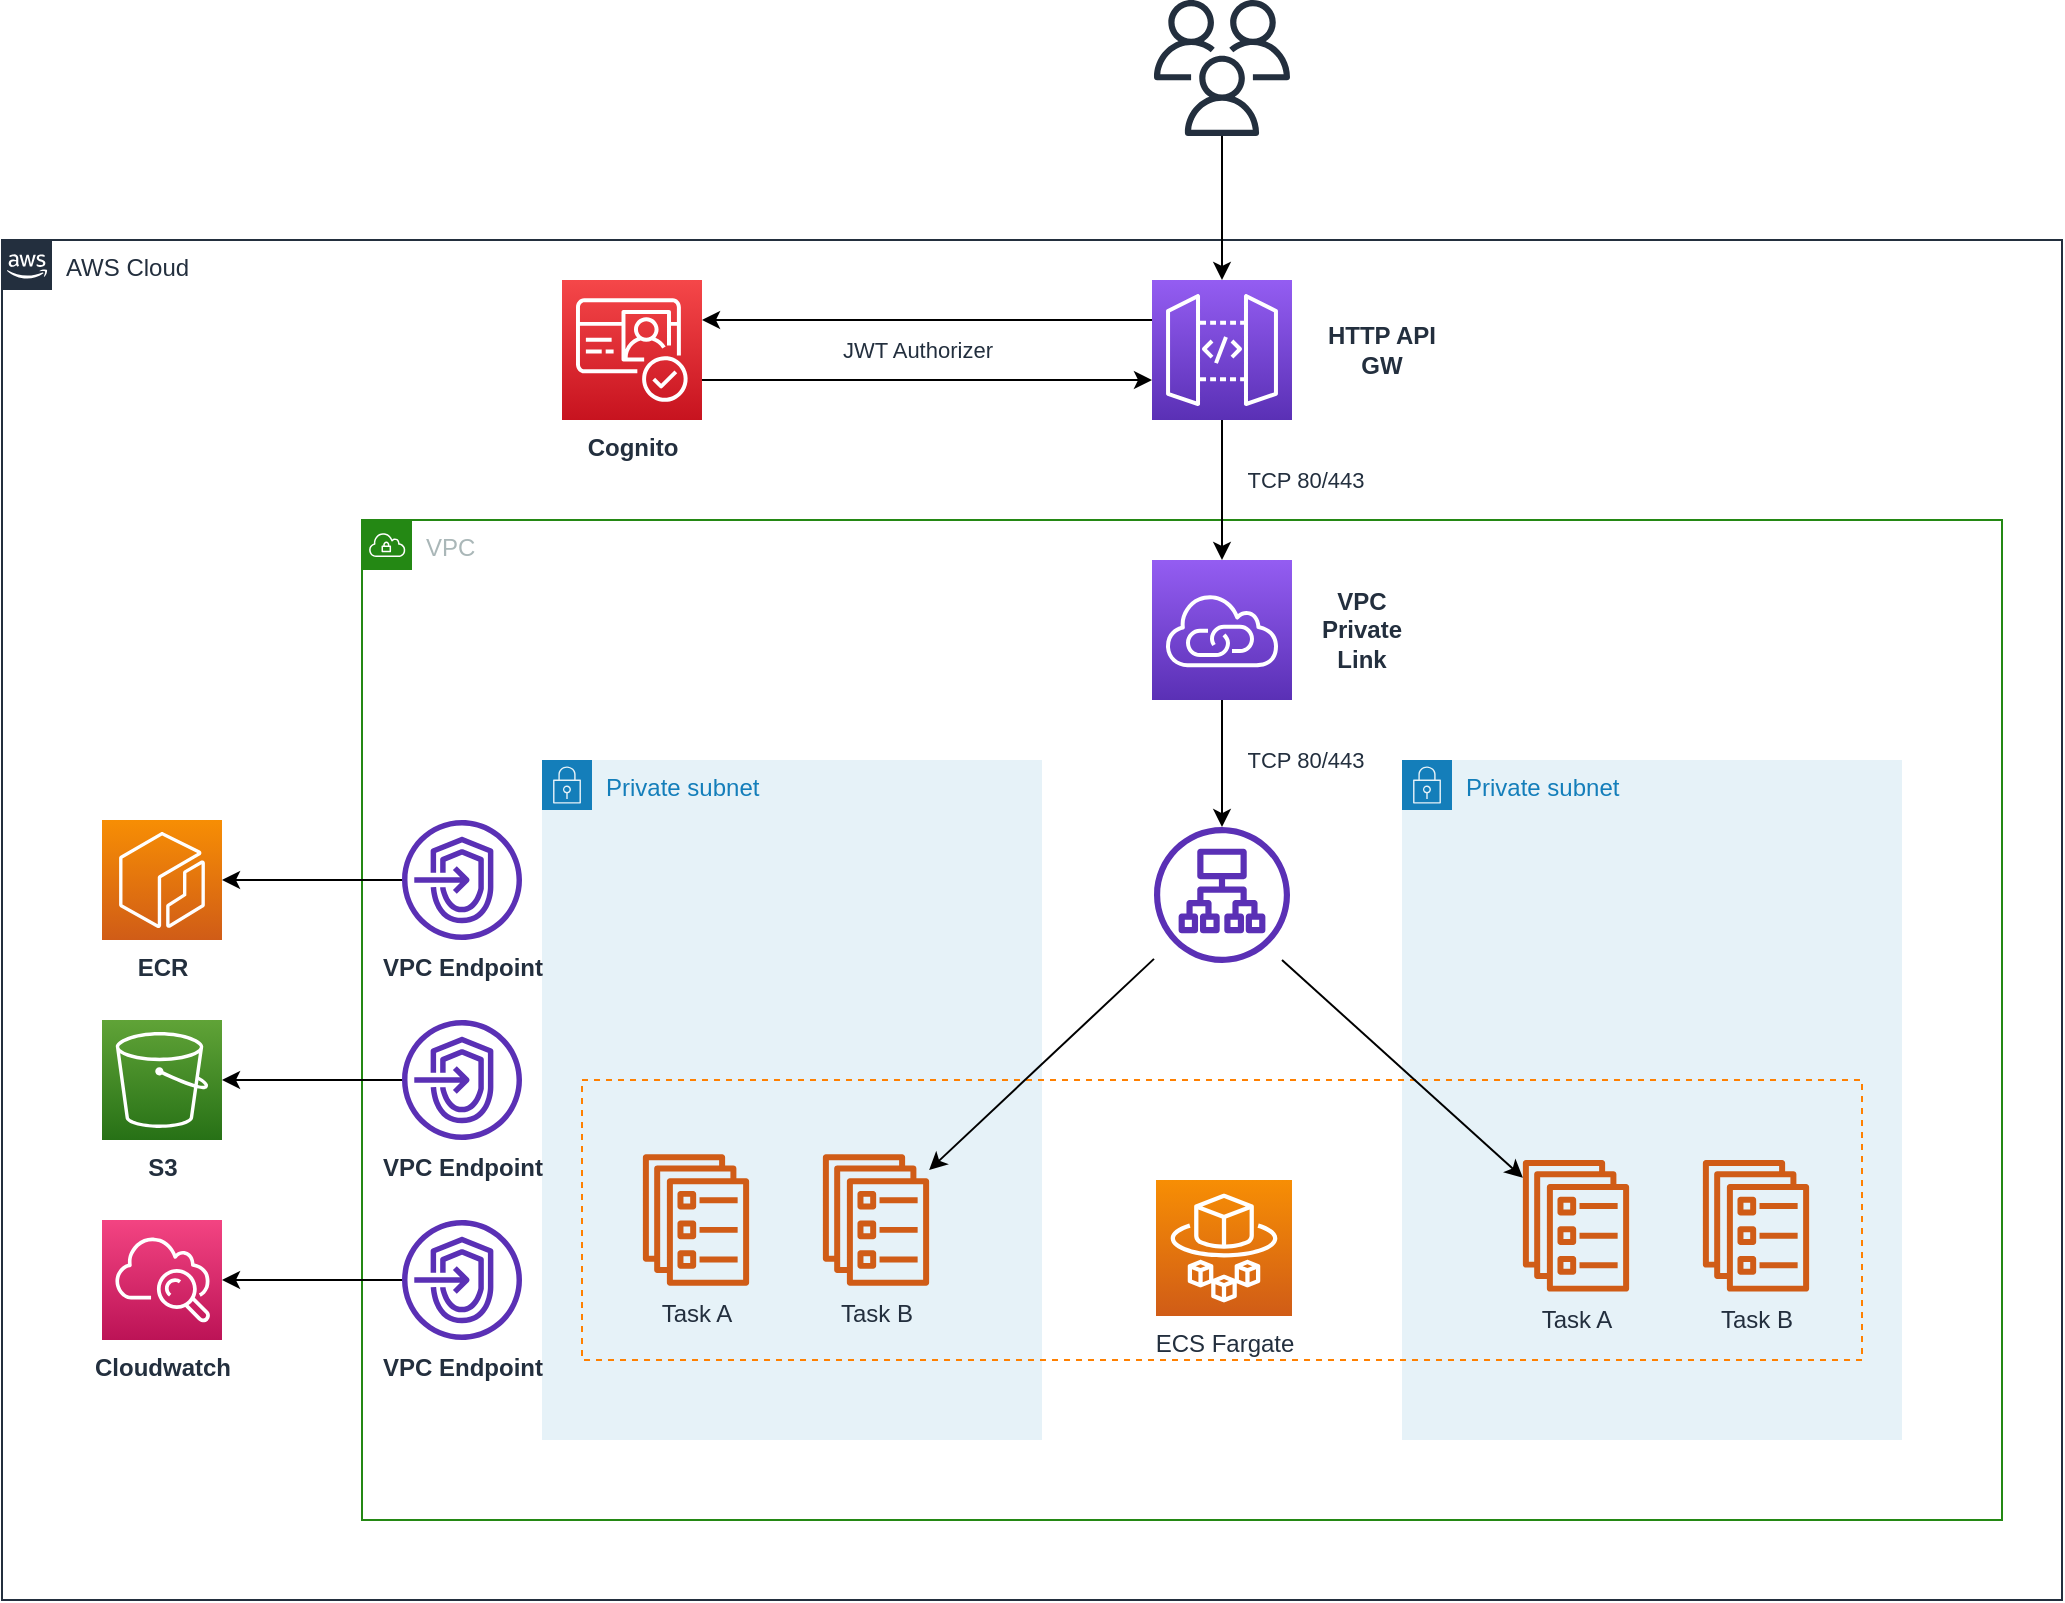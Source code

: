 <mxfile version="13.7.5" type="device" pages="2"><diagram id="Ht1M8jgEwFfnCIfOTk4-" name="Page-1"><mxGraphModel dx="1624" dy="899" grid="1" gridSize="10" guides="1" tooltips="1" connect="1" arrows="1" fold="1" page="1" pageScale="1" pageWidth="1169" pageHeight="827" math="0" shadow="0"><root><mxCell id="0"/><mxCell id="1" parent="0"/><mxCell id="m5JuBLkl7nqpsUC_NQcr-8" value="Private subnet" style="points=[[0,0],[0.25,0],[0.5,0],[0.75,0],[1,0],[1,0.25],[1,0.5],[1,0.75],[1,1],[0.75,1],[0.5,1],[0.25,1],[0,1],[0,0.75],[0,0.5],[0,0.25]];outlineConnect=0;gradientColor=none;html=1;whiteSpace=wrap;fontSize=12;fontStyle=0;shape=mxgraph.aws4.group;grIcon=mxgraph.aws4.group_security_group;grStroke=0;strokeColor=#147EBA;fillColor=#E6F2F8;verticalAlign=top;align=left;spacingLeft=30;fontColor=#147EBA;dashed=0;" vertex="1" parent="1"><mxGeometry x="780" y="380" width="250" height="340" as="geometry"/></mxCell><mxCell id="m5JuBLkl7nqpsUC_NQcr-6" value="Private subnet" style="points=[[0,0],[0.25,0],[0.5,0],[0.75,0],[1,0],[1,0.25],[1,0.5],[1,0.75],[1,1],[0.75,1],[0.5,1],[0.25,1],[0,1],[0,0.75],[0,0.5],[0,0.25]];outlineConnect=0;gradientColor=none;html=1;whiteSpace=wrap;fontSize=12;fontStyle=0;shape=mxgraph.aws4.group;grIcon=mxgraph.aws4.group_security_group;grStroke=0;strokeColor=#147EBA;fillColor=#E6F2F8;verticalAlign=top;align=left;spacingLeft=30;fontColor=#147EBA;dashed=0;" vertex="1" parent="1"><mxGeometry x="350" y="380" width="250" height="340" as="geometry"/></mxCell><mxCell id="i1J4xWwKUnVukYxtfX95-1" value="" style="rounded=0;whiteSpace=wrap;html=1;labelBackgroundColor=none;fillColor=none;dashed=1;strokeColor=#FF8000;" vertex="1" parent="1"><mxGeometry x="370" y="540" width="640" height="140" as="geometry"/></mxCell><mxCell id="UEzPUAAOIrF-is8g5C7q-74" value="AWS Cloud" style="points=[[0,0],[0.25,0],[0.5,0],[0.75,0],[1,0],[1,0.25],[1,0.5],[1,0.75],[1,1],[0.75,1],[0.5,1],[0.25,1],[0,1],[0,0.75],[0,0.5],[0,0.25]];outlineConnect=0;gradientColor=none;html=1;whiteSpace=wrap;fontSize=12;fontStyle=0;shape=mxgraph.aws4.group;grIcon=mxgraph.aws4.group_aws_cloud_alt;strokeColor=#232F3E;fillColor=none;verticalAlign=top;align=left;spacingLeft=30;fontColor=#232F3E;dashed=0;labelBackgroundColor=#ffffff;" parent="1" vertex="1"><mxGeometry x="80" y="120" width="1030" height="680" as="geometry"/></mxCell><mxCell id="m5JuBLkl7nqpsUC_NQcr-1" value="VPC" style="points=[[0,0],[0.25,0],[0.5,0],[0.75,0],[1,0],[1,0.25],[1,0.5],[1,0.75],[1,1],[0.75,1],[0.5,1],[0.25,1],[0,1],[0,0.75],[0,0.5],[0,0.25]];outlineConnect=0;gradientColor=none;html=1;whiteSpace=wrap;fontSize=12;fontStyle=0;shape=mxgraph.aws4.group;grIcon=mxgraph.aws4.group_vpc;strokeColor=#248814;fillColor=none;verticalAlign=top;align=left;spacingLeft=30;fontColor=#AAB7B8;dashed=0;" vertex="1" parent="1"><mxGeometry x="260" y="260" width="820" height="500" as="geometry"/></mxCell><mxCell id="i1J4xWwKUnVukYxtfX95-23" style="edgeStyle=orthogonalEdgeStyle;rounded=0;orthogonalLoop=1;jettySize=auto;html=1;fontColor=#232F3E;" edge="1" parent="1" source="m5JuBLkl7nqpsUC_NQcr-3" target="m5JuBLkl7nqpsUC_NQcr-4"><mxGeometry relative="1" as="geometry"><Array as="points"><mxPoint x="570" y="190"/><mxPoint x="570" y="190"/></Array></mxGeometry></mxCell><mxCell id="m5JuBLkl7nqpsUC_NQcr-3" value="&lt;b&gt;Cognito&lt;/b&gt;" style="outlineConnect=0;fontColor=#232F3E;gradientColor=#F54749;gradientDirection=north;fillColor=#C7131F;strokeColor=#ffffff;dashed=0;verticalLabelPosition=bottom;verticalAlign=top;align=center;html=1;fontSize=12;fontStyle=0;aspect=fixed;shape=mxgraph.aws4.resourceIcon;resIcon=mxgraph.aws4.cognito;" vertex="1" parent="1"><mxGeometry x="360" y="140" width="70" height="70" as="geometry"/></mxCell><mxCell id="i1J4xWwKUnVukYxtfX95-22" style="edgeStyle=orthogonalEdgeStyle;rounded=0;orthogonalLoop=1;jettySize=auto;html=1;fontColor=#232F3E;" edge="1" parent="1" source="m5JuBLkl7nqpsUC_NQcr-4" target="m5JuBLkl7nqpsUC_NQcr-3"><mxGeometry relative="1" as="geometry"><Array as="points"><mxPoint x="520" y="160"/><mxPoint x="520" y="160"/></Array></mxGeometry></mxCell><mxCell id="i1J4xWwKUnVukYxtfX95-28" style="edgeStyle=orthogonalEdgeStyle;rounded=0;orthogonalLoop=1;jettySize=auto;html=1;fontColor=#232F3E;" edge="1" parent="1" source="m5JuBLkl7nqpsUC_NQcr-4" target="m5JuBLkl7nqpsUC_NQcr-5"><mxGeometry relative="1" as="geometry"/></mxCell><mxCell id="m5JuBLkl7nqpsUC_NQcr-4" value="" style="outlineConnect=0;fontColor=#232F3E;gradientColor=#945DF2;gradientDirection=north;fillColor=#5A30B5;strokeColor=#ffffff;dashed=0;verticalLabelPosition=bottom;verticalAlign=top;align=center;html=1;fontSize=12;fontStyle=0;aspect=fixed;shape=mxgraph.aws4.resourceIcon;resIcon=mxgraph.aws4.api_gateway;" vertex="1" parent="1"><mxGeometry x="655" y="140" width="70" height="70" as="geometry"/></mxCell><mxCell id="i1J4xWwKUnVukYxtfX95-29" style="edgeStyle=orthogonalEdgeStyle;rounded=0;orthogonalLoop=1;jettySize=auto;html=1;fontColor=#232F3E;" edge="1" parent="1" source="m5JuBLkl7nqpsUC_NQcr-5" target="m5JuBLkl7nqpsUC_NQcr-9"><mxGeometry relative="1" as="geometry"/></mxCell><mxCell id="m5JuBLkl7nqpsUC_NQcr-5" value="" style="outlineConnect=0;fontColor=#232F3E;gradientColor=#945DF2;gradientDirection=north;fillColor=#5A30B5;strokeColor=#ffffff;dashed=0;verticalLabelPosition=bottom;verticalAlign=top;align=center;html=1;fontSize=12;fontStyle=0;aspect=fixed;shape=mxgraph.aws4.resourceIcon;resIcon=mxgraph.aws4.vpc_privatelink;" vertex="1" parent="1"><mxGeometry x="655" y="280" width="70" height="70" as="geometry"/></mxCell><mxCell id="m5JuBLkl7nqpsUC_NQcr-9" value="" style="outlineConnect=0;fontColor=#232F3E;gradientColor=none;fillColor=#5A30B5;strokeColor=none;dashed=0;verticalLabelPosition=bottom;verticalAlign=top;align=center;html=1;fontSize=12;fontStyle=0;aspect=fixed;pointerEvents=1;shape=mxgraph.aws4.application_load_balancer;" vertex="1" parent="1"><mxGeometry x="656" y="413.5" width="68" height="68" as="geometry"/></mxCell><mxCell id="m5JuBLkl7nqpsUC_NQcr-10" value="Task B" style="outlineConnect=0;fontColor=#232F3E;gradientColor=none;fillColor=#D05C17;strokeColor=none;dashed=0;verticalLabelPosition=bottom;verticalAlign=top;align=center;html=1;fontSize=12;fontStyle=0;aspect=fixed;pointerEvents=1;shape=mxgraph.aws4.ecs_service;" vertex="1" parent="1"><mxGeometry x="490" y="577.09" width="54" height="65.81" as="geometry"/></mxCell><mxCell id="m5JuBLkl7nqpsUC_NQcr-11" value="Task A" style="outlineConnect=0;fontColor=#232F3E;gradientColor=none;fillColor=#D05C17;strokeColor=none;dashed=0;verticalLabelPosition=bottom;verticalAlign=top;align=center;html=1;fontSize=12;fontStyle=0;aspect=fixed;pointerEvents=1;shape=mxgraph.aws4.ecs_service;" vertex="1" parent="1"><mxGeometry x="400" y="577.09" width="54" height="65.81" as="geometry"/></mxCell><mxCell id="m5JuBLkl7nqpsUC_NQcr-12" value="Task A" style="outlineConnect=0;fontColor=#232F3E;gradientColor=none;fillColor=#D05C17;strokeColor=none;dashed=0;verticalLabelPosition=bottom;verticalAlign=top;align=center;html=1;fontSize=12;fontStyle=0;aspect=fixed;pointerEvents=1;shape=mxgraph.aws4.ecs_service;" vertex="1" parent="1"><mxGeometry x="840" y="580" width="54" height="65.81" as="geometry"/></mxCell><mxCell id="m5JuBLkl7nqpsUC_NQcr-13" value="Task B" style="outlineConnect=0;fontColor=#232F3E;gradientColor=none;fillColor=#D05C17;strokeColor=none;dashed=0;verticalLabelPosition=bottom;verticalAlign=top;align=center;html=1;fontSize=12;fontStyle=0;aspect=fixed;pointerEvents=1;shape=mxgraph.aws4.ecs_service;" vertex="1" parent="1"><mxGeometry x="930" y="580" width="54" height="65.81" as="geometry"/></mxCell><mxCell id="i1J4xWwKUnVukYxtfX95-2" value="ECS Fargate" style="outlineConnect=0;fontColor=#232F3E;gradientColor=#F78E04;gradientDirection=north;fillColor=#D05C17;strokeColor=#ffffff;dashed=0;verticalLabelPosition=bottom;verticalAlign=top;align=center;html=1;fontSize=12;fontStyle=0;aspect=fixed;shape=mxgraph.aws4.resourceIcon;resIcon=mxgraph.aws4.fargate;" vertex="1" parent="1"><mxGeometry x="657" y="590" width="68" height="68" as="geometry"/></mxCell><mxCell id="i1J4xWwKUnVukYxtfX95-5" value="&lt;b&gt;ECR&lt;/b&gt;" style="outlineConnect=0;fontColor=#232F3E;gradientColor=#F78E04;gradientDirection=north;fillColor=#D05C17;strokeColor=#ffffff;dashed=0;verticalLabelPosition=bottom;verticalAlign=top;align=center;html=1;fontSize=12;fontStyle=0;aspect=fixed;shape=mxgraph.aws4.resourceIcon;resIcon=mxgraph.aws4.ecr;" vertex="1" parent="1"><mxGeometry x="130" y="410" width="60" height="60" as="geometry"/></mxCell><mxCell id="i1J4xWwKUnVukYxtfX95-6" value="&lt;b&gt;S3&lt;/b&gt;" style="outlineConnect=0;fontColor=#232F3E;gradientColor=#60A337;gradientDirection=north;fillColor=#277116;strokeColor=#ffffff;dashed=0;verticalLabelPosition=bottom;verticalAlign=top;align=center;html=1;fontSize=12;fontStyle=0;aspect=fixed;shape=mxgraph.aws4.resourceIcon;resIcon=mxgraph.aws4.s3;" vertex="1" parent="1"><mxGeometry x="130" y="510" width="60" height="60" as="geometry"/></mxCell><mxCell id="i1J4xWwKUnVukYxtfX95-21" style="edgeStyle=orthogonalEdgeStyle;rounded=0;orthogonalLoop=1;jettySize=auto;html=1;fontColor=#232F3E;" edge="1" parent="1" source="i1J4xWwKUnVukYxtfX95-9" target="m5JuBLkl7nqpsUC_NQcr-4"><mxGeometry relative="1" as="geometry"/></mxCell><mxCell id="i1J4xWwKUnVukYxtfX95-9" value="" style="outlineConnect=0;fontColor=#232F3E;gradientColor=none;fillColor=#232F3E;strokeColor=none;dashed=0;verticalLabelPosition=bottom;verticalAlign=top;align=center;html=1;fontSize=12;fontStyle=0;aspect=fixed;pointerEvents=1;shape=mxgraph.aws4.users;" vertex="1" parent="1"><mxGeometry x="656" width="68" height="68" as="geometry"/></mxCell><mxCell id="i1J4xWwKUnVukYxtfX95-10" value="&lt;b&gt;Cloudwatch&lt;/b&gt;" style="outlineConnect=0;fontColor=#232F3E;gradientColor=#F34482;gradientDirection=north;fillColor=#BC1356;strokeColor=#ffffff;dashed=0;verticalLabelPosition=bottom;verticalAlign=top;align=center;html=1;fontSize=12;fontStyle=0;aspect=fixed;shape=mxgraph.aws4.resourceIcon;resIcon=mxgraph.aws4.cloudwatch;" vertex="1" parent="1"><mxGeometry x="130" y="610" width="60" height="60" as="geometry"/></mxCell><mxCell id="i1J4xWwKUnVukYxtfX95-15" style="edgeStyle=orthogonalEdgeStyle;rounded=0;orthogonalLoop=1;jettySize=auto;html=1;fontColor=#232F3E;" edge="1" parent="1" source="i1J4xWwKUnVukYxtfX95-14" target="i1J4xWwKUnVukYxtfX95-5"><mxGeometry relative="1" as="geometry"/></mxCell><mxCell id="i1J4xWwKUnVukYxtfX95-14" value="&lt;b&gt;VPC Endpoint&lt;/b&gt;" style="outlineConnect=0;fontColor=#232F3E;gradientColor=none;fillColor=#5A30B5;strokeColor=none;dashed=0;verticalLabelPosition=bottom;verticalAlign=top;align=center;html=1;fontSize=12;fontStyle=0;aspect=fixed;pointerEvents=1;shape=mxgraph.aws4.endpoints;" vertex="1" parent="1"><mxGeometry x="280" y="410" width="60" height="60" as="geometry"/></mxCell><mxCell id="i1J4xWwKUnVukYxtfX95-17" style="edgeStyle=orthogonalEdgeStyle;rounded=0;orthogonalLoop=1;jettySize=auto;html=1;fontColor=#232F3E;" edge="1" parent="1" source="i1J4xWwKUnVukYxtfX95-16" target="i1J4xWwKUnVukYxtfX95-10"><mxGeometry relative="1" as="geometry"/></mxCell><mxCell id="i1J4xWwKUnVukYxtfX95-16" value="&lt;b&gt;VPC Endpoint&lt;/b&gt;" style="outlineConnect=0;fontColor=#232F3E;gradientColor=none;fillColor=#5A30B5;strokeColor=none;dashed=0;verticalLabelPosition=bottom;verticalAlign=top;align=center;html=1;fontSize=12;fontStyle=0;aspect=fixed;pointerEvents=1;shape=mxgraph.aws4.endpoints;" vertex="1" parent="1"><mxGeometry x="280" y="610" width="60" height="60" as="geometry"/></mxCell><mxCell id="i1J4xWwKUnVukYxtfX95-19" style="edgeStyle=orthogonalEdgeStyle;rounded=0;orthogonalLoop=1;jettySize=auto;html=1;fontColor=#232F3E;" edge="1" parent="1" source="i1J4xWwKUnVukYxtfX95-18" target="i1J4xWwKUnVukYxtfX95-6"><mxGeometry relative="1" as="geometry"/></mxCell><mxCell id="i1J4xWwKUnVukYxtfX95-18" value="&lt;b&gt;VPC Endpoint&lt;/b&gt;" style="outlineConnect=0;fontColor=#232F3E;gradientColor=none;fillColor=#5A30B5;strokeColor=none;dashed=0;verticalLabelPosition=bottom;verticalAlign=top;align=center;html=1;fontSize=12;fontStyle=0;aspect=fixed;pointerEvents=1;shape=mxgraph.aws4.endpoints;" vertex="1" parent="1"><mxGeometry x="280" y="510" width="60" height="60" as="geometry"/></mxCell><mxCell id="i1J4xWwKUnVukYxtfX95-26" value="&lt;font style=&quot;font-size: 11px&quot;&gt;JWT Authorizer&lt;/font&gt;" style="text;html=1;strokeColor=none;fillColor=none;align=center;verticalAlign=middle;whiteSpace=wrap;rounded=0;dashed=0;fontColor=#232F3E;" vertex="1" parent="1"><mxGeometry x="490" y="165" width="96" height="20" as="geometry"/></mxCell><mxCell id="i1J4xWwKUnVukYxtfX95-27" value="&lt;b&gt;HTTP API GW&lt;/b&gt;" style="text;html=1;strokeColor=none;fillColor=none;align=center;verticalAlign=middle;whiteSpace=wrap;rounded=0;dashed=0;fontColor=#232F3E;" vertex="1" parent="1"><mxGeometry x="740" y="165" width="60" height="20" as="geometry"/></mxCell><mxCell id="i1J4xWwKUnVukYxtfX95-30" value="&lt;font style=&quot;font-size: 11px&quot;&gt;TCP 80/443&lt;/font&gt;" style="text;html=1;strokeColor=none;fillColor=none;align=center;verticalAlign=middle;whiteSpace=wrap;rounded=0;dashed=0;fontColor=#232F3E;" vertex="1" parent="1"><mxGeometry x="684" y="230" width="96" height="20" as="geometry"/></mxCell><mxCell id="i1J4xWwKUnVukYxtfX95-31" value="&lt;font style=&quot;font-size: 11px&quot;&gt;TCP 80/443&lt;/font&gt;" style="text;html=1;strokeColor=none;fillColor=none;align=center;verticalAlign=middle;whiteSpace=wrap;rounded=0;dashed=0;fontColor=#232F3E;" vertex="1" parent="1"><mxGeometry x="684" y="370" width="96" height="20" as="geometry"/></mxCell><mxCell id="i1J4xWwKUnVukYxtfX95-32" value="&lt;b&gt;VPC Private Link&lt;/b&gt;" style="text;html=1;strokeColor=none;fillColor=none;align=center;verticalAlign=middle;whiteSpace=wrap;rounded=0;dashed=0;fontColor=#232F3E;" vertex="1" parent="1"><mxGeometry x="730" y="305" width="60" height="20" as="geometry"/></mxCell><mxCell id="i1J4xWwKUnVukYxtfX95-33" value="" style="endArrow=classic;html=1;fontColor=#232F3E;" edge="1" parent="1" source="m5JuBLkl7nqpsUC_NQcr-9" target="m5JuBLkl7nqpsUC_NQcr-10"><mxGeometry width="50" height="50" relative="1" as="geometry"><mxPoint x="640" y="400" as="sourcePoint"/><mxPoint x="690" y="350" as="targetPoint"/></mxGeometry></mxCell><mxCell id="i1J4xWwKUnVukYxtfX95-34" value="" style="endArrow=classic;html=1;fontColor=#232F3E;" edge="1" parent="1" target="m5JuBLkl7nqpsUC_NQcr-12"><mxGeometry width="50" height="50" relative="1" as="geometry"><mxPoint x="720" y="480" as="sourcePoint"/><mxPoint x="690" y="350" as="targetPoint"/></mxGeometry></mxCell></root></mxGraphModel></diagram><diagram id="nHM4lJf6sv52xd0RDLim" name="Page-2"><mxGraphModel dx="1380" dy="764" grid="1" gridSize="10" guides="1" tooltips="1" connect="1" arrows="1" fold="1" page="1" pageScale="1" pageWidth="827" pageHeight="1169" math="0" shadow="0"><root><mxCell id="Ou_vBBGsjHKEi_GJ-qr_-0"/><mxCell id="Ou_vBBGsjHKEi_GJ-qr_-1" parent="Ou_vBBGsjHKEi_GJ-qr_-0"/></root></mxGraphModel></diagram></mxfile>